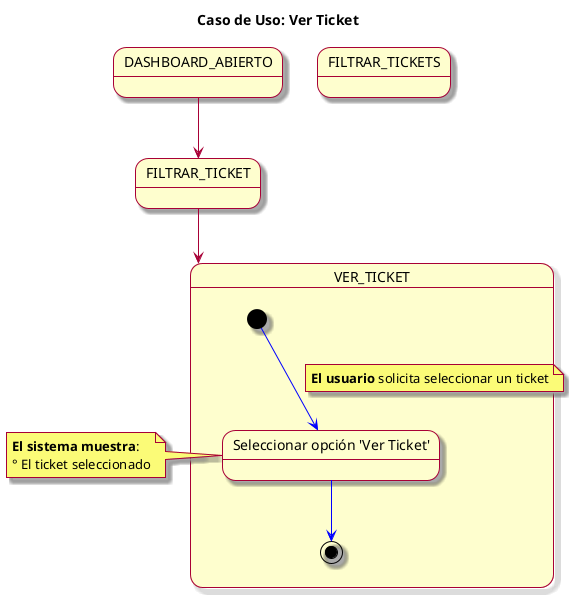 @startuml
skin rose
title Caso de Uso: Ver Ticket

state DASHBOARD_ABIERTO
state FILTRAR_TICKETS

DASHBOARD_ABIERTO --> FILTRAR_TICKET
FILTRAR_TICKET --> VER_TICKET

state VER_TICKET {

  [*] -[#blue]-> seleccionarOpcionVer
  note on link : **El usuario** solicita seleccionar un ticket
  state "Seleccionar opción 'Ver Ticket'" as seleccionarOpcionVer
  seleccionarOpcionVer -[#blue]-> [*]
}

note left of seleccionarOpcionVer
  **El sistema muestra**: 
  ° El ticket seleccionado
end note

@enduml